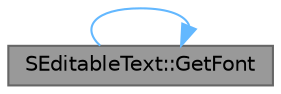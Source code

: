 digraph "SEditableText::GetFont"
{
 // INTERACTIVE_SVG=YES
 // LATEX_PDF_SIZE
  bgcolor="transparent";
  edge [fontname=Helvetica,fontsize=10,labelfontname=Helvetica,labelfontsize=10];
  node [fontname=Helvetica,fontsize=10,shape=box,height=0.2,width=0.4];
  rankdir="LR";
  Node1 [id="Node000001",label="SEditableText::GetFont",height=0.2,width=0.4,color="gray40", fillcolor="grey60", style="filled", fontcolor="black",tooltip="Gets the font used to draw the text."];
  Node1 -> Node1 [id="edge1_Node000001_Node000001",color="steelblue1",style="solid",tooltip=" "];
}
